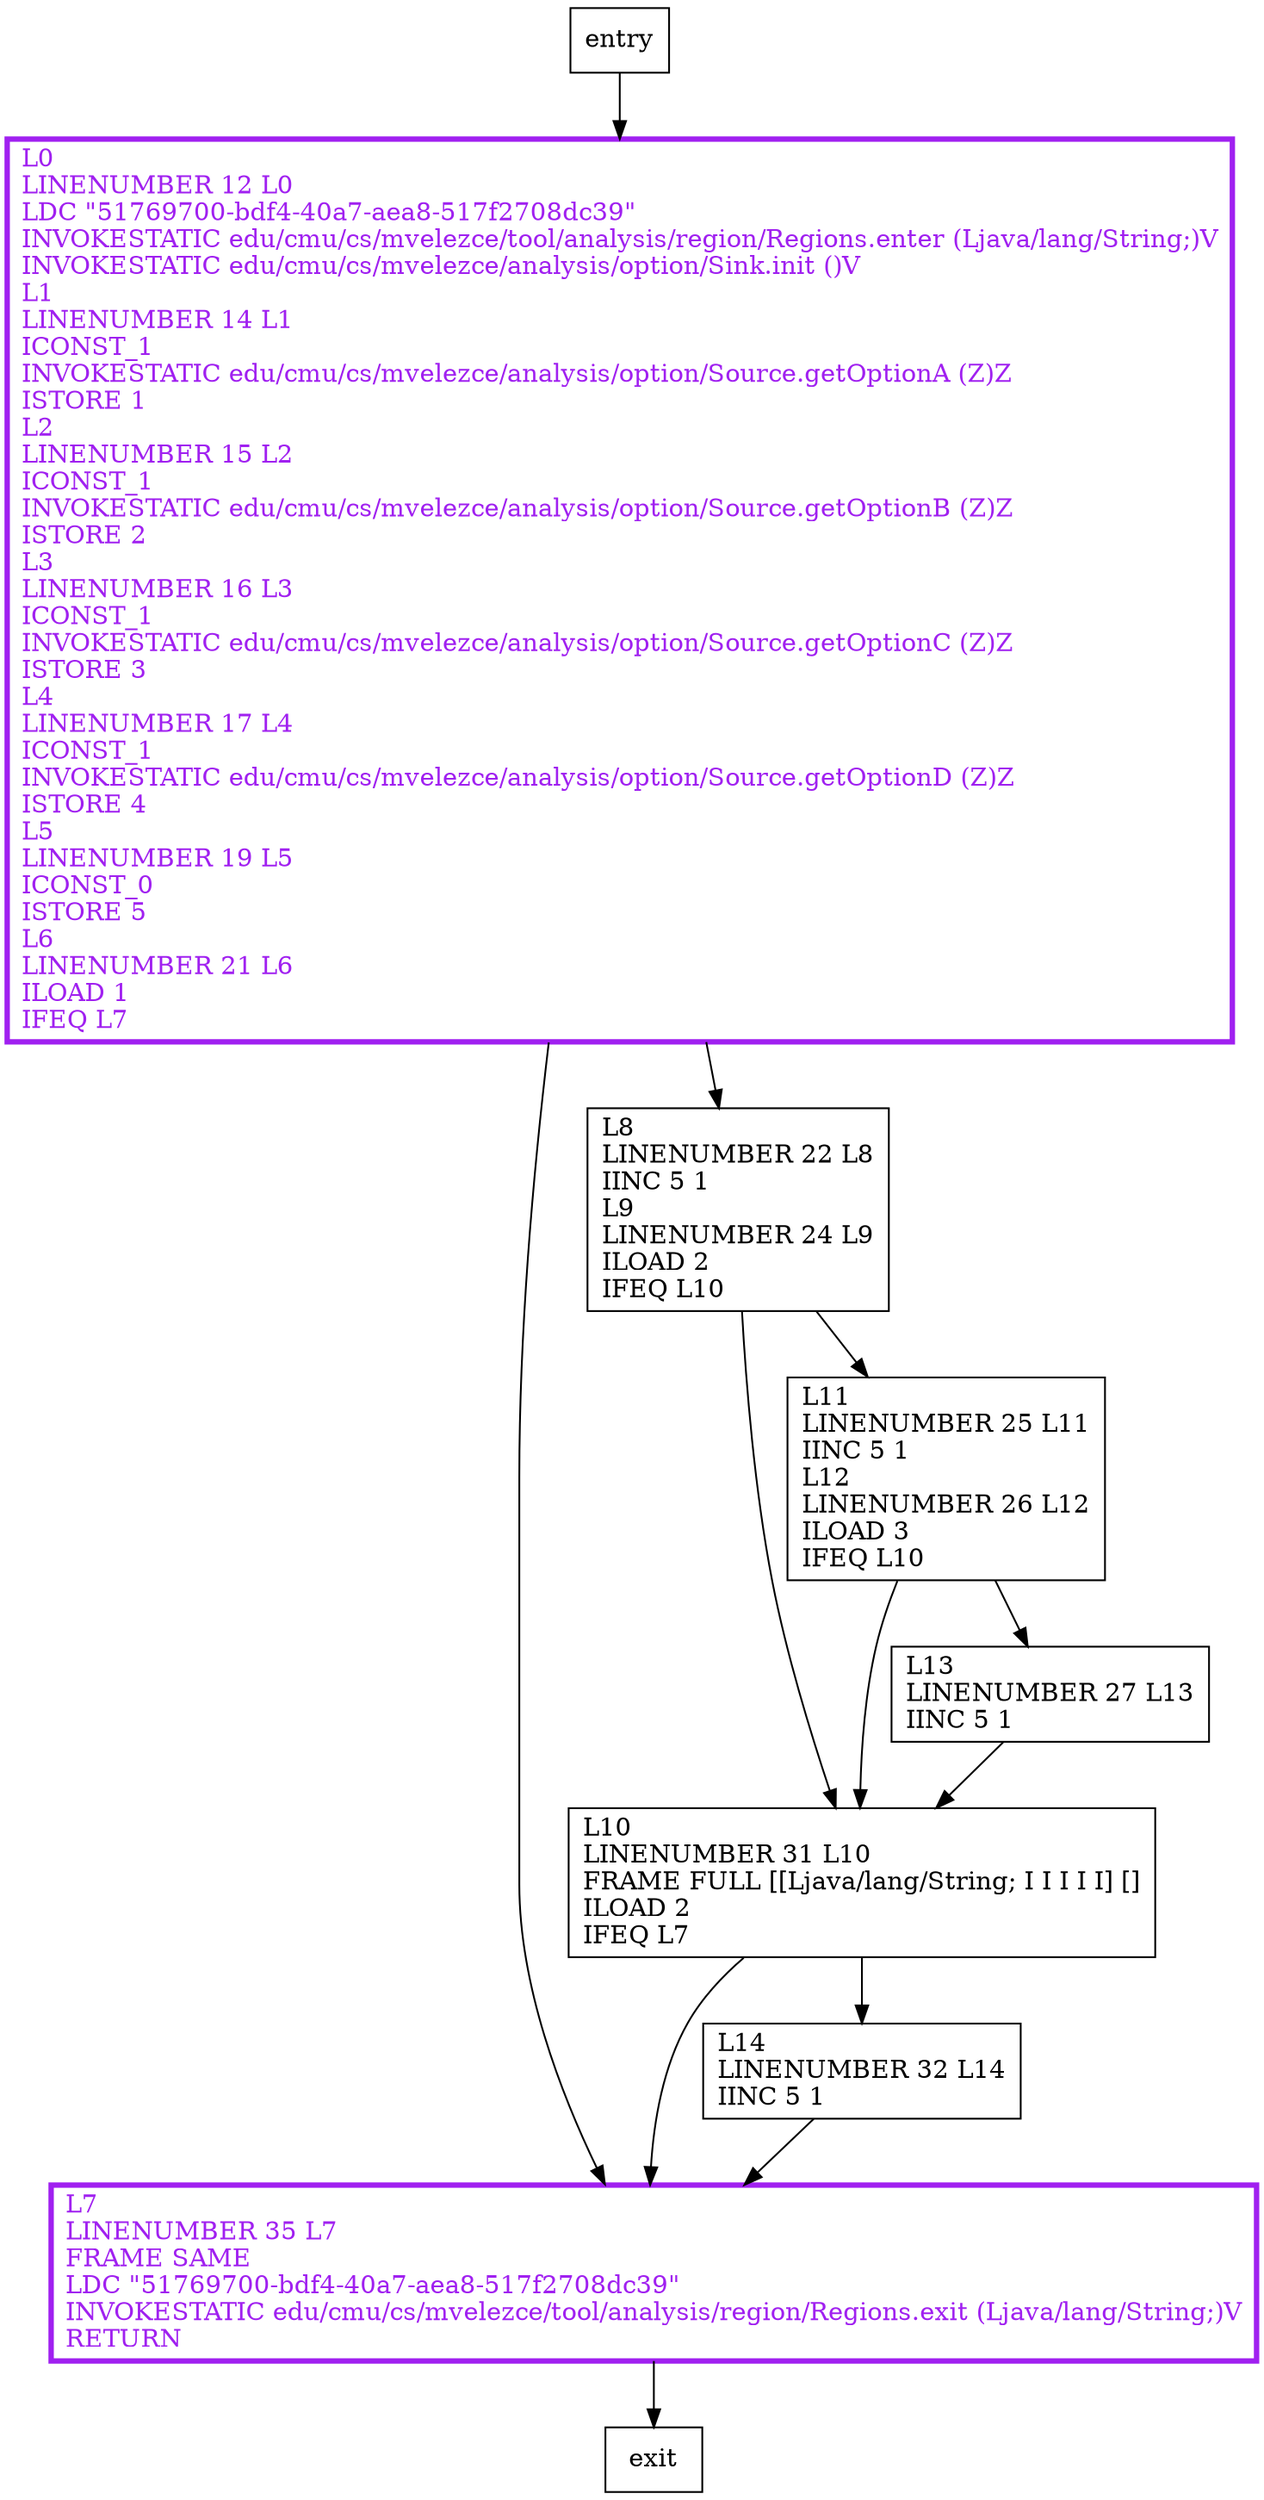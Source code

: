 digraph main {
node [shape=record];
1475587442 [label="L0\lLINENUMBER 12 L0\lLDC \"51769700-bdf4-40a7-aea8-517f2708dc39\"\lINVOKESTATIC edu/cmu/cs/mvelezce/tool/analysis/region/Regions.enter (Ljava/lang/String;)V\lINVOKESTATIC edu/cmu/cs/mvelezce/analysis/option/Sink.init ()V\lL1\lLINENUMBER 14 L1\lICONST_1\lINVOKESTATIC edu/cmu/cs/mvelezce/analysis/option/Source.getOptionA (Z)Z\lISTORE 1\lL2\lLINENUMBER 15 L2\lICONST_1\lINVOKESTATIC edu/cmu/cs/mvelezce/analysis/option/Source.getOptionB (Z)Z\lISTORE 2\lL3\lLINENUMBER 16 L3\lICONST_1\lINVOKESTATIC edu/cmu/cs/mvelezce/analysis/option/Source.getOptionC (Z)Z\lISTORE 3\lL4\lLINENUMBER 17 L4\lICONST_1\lINVOKESTATIC edu/cmu/cs/mvelezce/analysis/option/Source.getOptionD (Z)Z\lISTORE 4\lL5\lLINENUMBER 19 L5\lICONST_0\lISTORE 5\lL6\lLINENUMBER 21 L6\lILOAD 1\lIFEQ L7\l"];
1219349215 [label="L10\lLINENUMBER 31 L10\lFRAME FULL [[Ljava/lang/String; I I I I I] []\lILOAD 2\lIFEQ L7\l"];
807910043 [label="L7\lLINENUMBER 35 L7\lFRAME SAME\lLDC \"51769700-bdf4-40a7-aea8-517f2708dc39\"\lINVOKESTATIC edu/cmu/cs/mvelezce/tool/analysis/region/Regions.exit (Ljava/lang/String;)V\lRETURN\l"];
50296453 [label="L11\lLINENUMBER 25 L11\lIINC 5 1\lL12\lLINENUMBER 26 L12\lILOAD 3\lIFEQ L10\l"];
2064376424 [label="L8\lLINENUMBER 22 L8\lIINC 5 1\lL9\lLINENUMBER 24 L9\lILOAD 2\lIFEQ L10\l"];
725441545 [label="L14\lLINENUMBER 32 L14\lIINC 5 1\l"];
251782947 [label="L13\lLINENUMBER 27 L13\lIINC 5 1\l"];
entry;
exit;
1475587442 -> 807910043;
1475587442 -> 2064376424;
1219349215 -> 807910043;
1219349215 -> 725441545;
entry -> 1475587442;
807910043 -> exit;
50296453 -> 1219349215;
50296453 -> 251782947;
2064376424 -> 1219349215;
2064376424 -> 50296453;
725441545 -> 807910043;
251782947 -> 1219349215;
1475587442[fontcolor="purple", penwidth=3, color="purple"];
807910043[fontcolor="purple", penwidth=3, color="purple"];
}

